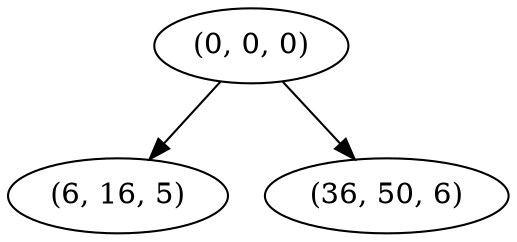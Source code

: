 digraph tree {
    "(0, 0, 0)";
    "(6, 16, 5)";
    "(36, 50, 6)";
    "(0, 0, 0)" -> "(6, 16, 5)";
    "(0, 0, 0)" -> "(36, 50, 6)";
}
